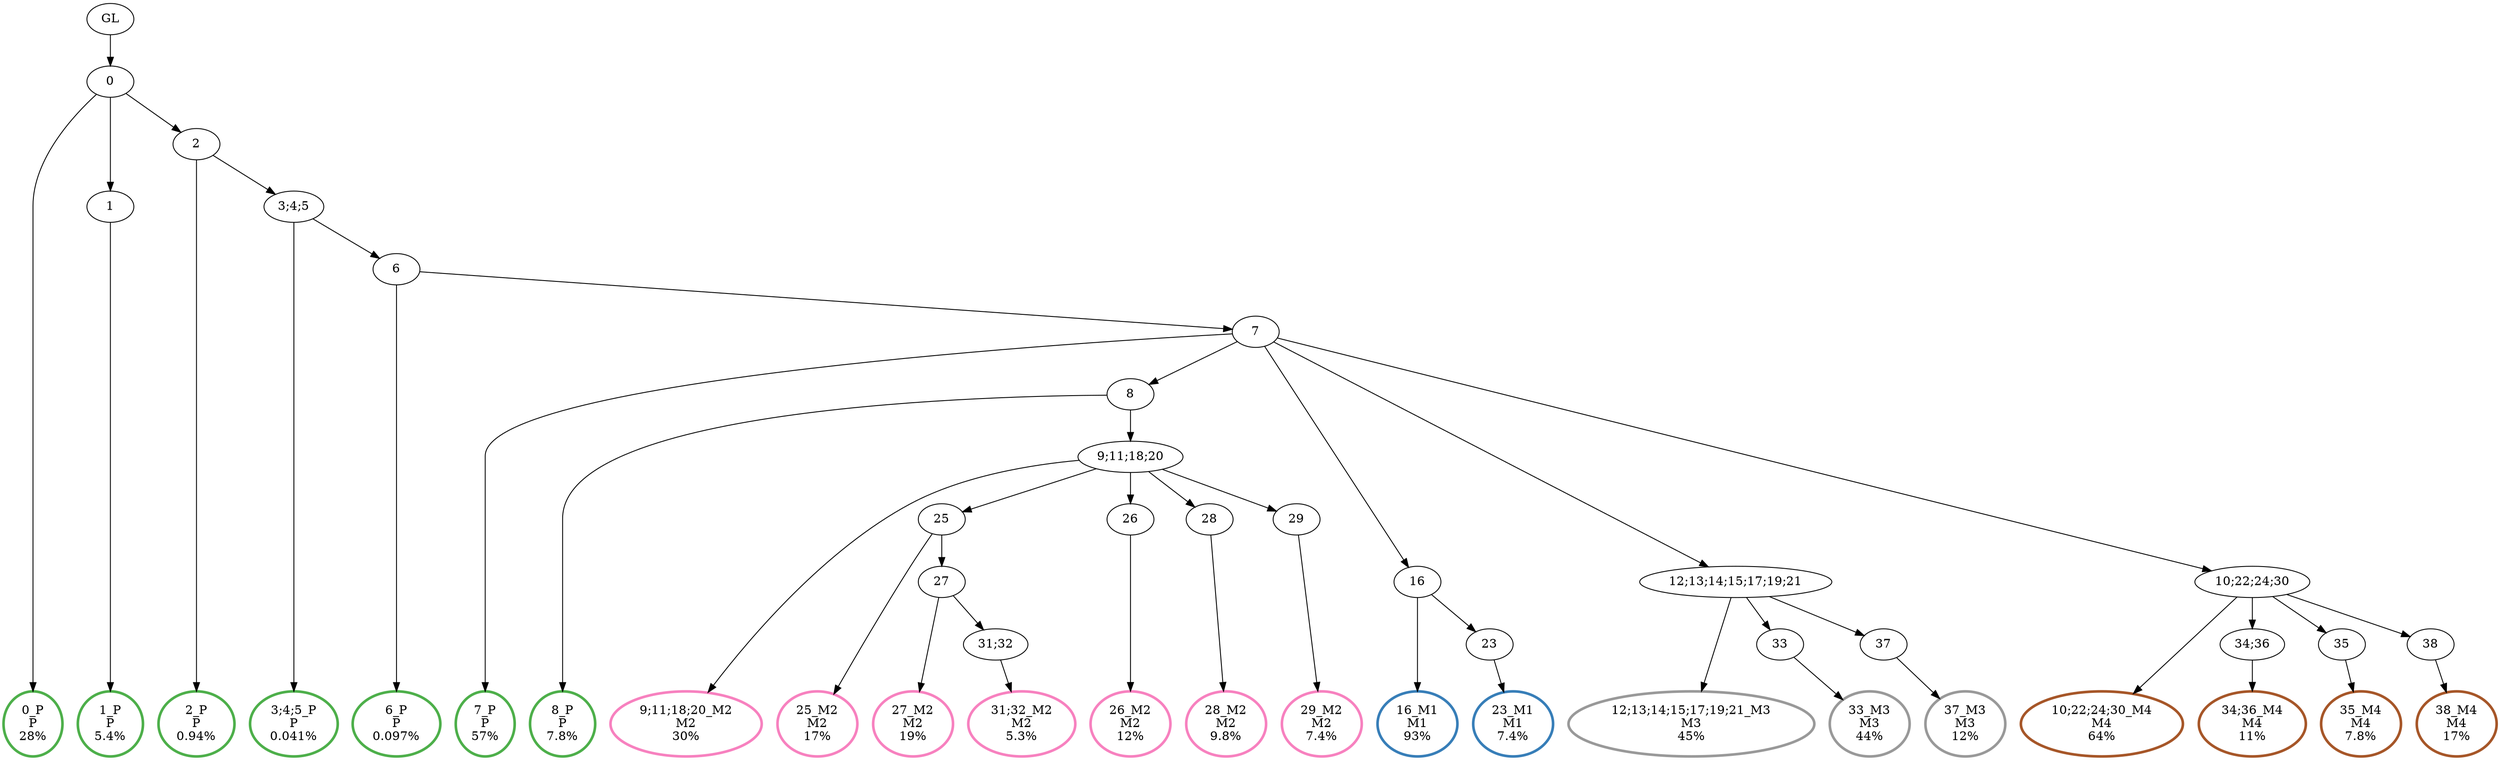 digraph T {
	{
		rank=same
		44 [penwidth=3,colorscheme=set19,color=3,label="0_P\nP\n28%"]
		42 [penwidth=3,colorscheme=set19,color=3,label="1_P\nP\n5.4%"]
		40 [penwidth=3,colorscheme=set19,color=3,label="2_P\nP\n0.94%"]
		38 [penwidth=3,colorscheme=set19,color=3,label="3;4;5_P\nP\n0.041%"]
		36 [penwidth=3,colorscheme=set19,color=3,label="6_P\nP\n0.097%"]
		34 [penwidth=3,colorscheme=set19,color=3,label="7_P\nP\n57%"]
		32 [penwidth=3,colorscheme=set19,color=3,label="8_P\nP\n7.8%"]
		30 [penwidth=3,colorscheme=set19,color=2,label="16_M1\nM1\n93%"]
		28 [penwidth=3,colorscheme=set19,color=2,label="23_M1\nM1\n7.4%"]
		26 [penwidth=3,colorscheme=set19,color=8,label="9;11;18;20_M2\nM2\n30%"]
		24 [penwidth=3,colorscheme=set19,color=8,label="25_M2\nM2\n17%"]
		22 [penwidth=3,colorscheme=set19,color=8,label="27_M2\nM2\n19%"]
		20 [penwidth=3,colorscheme=set19,color=8,label="31;32_M2\nM2\n5.3%"]
		18 [penwidth=3,colorscheme=set19,color=8,label="26_M2\nM2\n12%"]
		16 [penwidth=3,colorscheme=set19,color=8,label="28_M2\nM2\n9.8%"]
		14 [penwidth=3,colorscheme=set19,color=8,label="29_M2\nM2\n7.4%"]
		12 [penwidth=3,colorscheme=set19,color=9,label="12;13;14;15;17;19;21_M3\nM3\n45%"]
		10 [penwidth=3,colorscheme=set19,color=9,label="33_M3\nM3\n44%"]
		8 [penwidth=3,colorscheme=set19,color=9,label="37_M3\nM3\n12%"]
		6 [penwidth=3,colorscheme=set19,color=7,label="10;22;24;30_M4\nM4\n64%"]
		4 [penwidth=3,colorscheme=set19,color=7,label="34;36_M4\nM4\n11%"]
		2 [penwidth=3,colorscheme=set19,color=7,label="35_M4\nM4\n7.8%"]
		0 [penwidth=3,colorscheme=set19,color=7,label="38_M4\nM4\n17%"]
	}
	46 [label="GL"]
	45 [label="0"]
	43 [label="1"]
	41 [label="2"]
	39 [label="3;4;5"]
	37 [label="6"]
	35 [label="7"]
	33 [label="8"]
	31 [label="16"]
	29 [label="23"]
	27 [label="9;11;18;20"]
	25 [label="25"]
	23 [label="27"]
	21 [label="31;32"]
	19 [label="26"]
	17 [label="28"]
	15 [label="29"]
	13 [label="12;13;14;15;17;19;21"]
	11 [label="33"]
	9 [label="37"]
	7 [label="10;22;24;30"]
	5 [label="34;36"]
	3 [label="35"]
	1 [label="38"]
	46 -> 45
	45 -> 44
	45 -> 43
	45 -> 41
	43 -> 42
	41 -> 40
	41 -> 39
	39 -> 38
	39 -> 37
	37 -> 36
	37 -> 35
	35 -> 34
	35 -> 33
	35 -> 31
	35 -> 13
	35 -> 7
	33 -> 32
	33 -> 27
	31 -> 30
	31 -> 29
	29 -> 28
	27 -> 26
	27 -> 25
	27 -> 19
	27 -> 17
	27 -> 15
	25 -> 24
	25 -> 23
	23 -> 22
	23 -> 21
	21 -> 20
	19 -> 18
	17 -> 16
	15 -> 14
	13 -> 12
	13 -> 11
	13 -> 9
	11 -> 10
	9 -> 8
	7 -> 6
	7 -> 5
	7 -> 3
	7 -> 1
	5 -> 4
	3 -> 2
	1 -> 0
}
